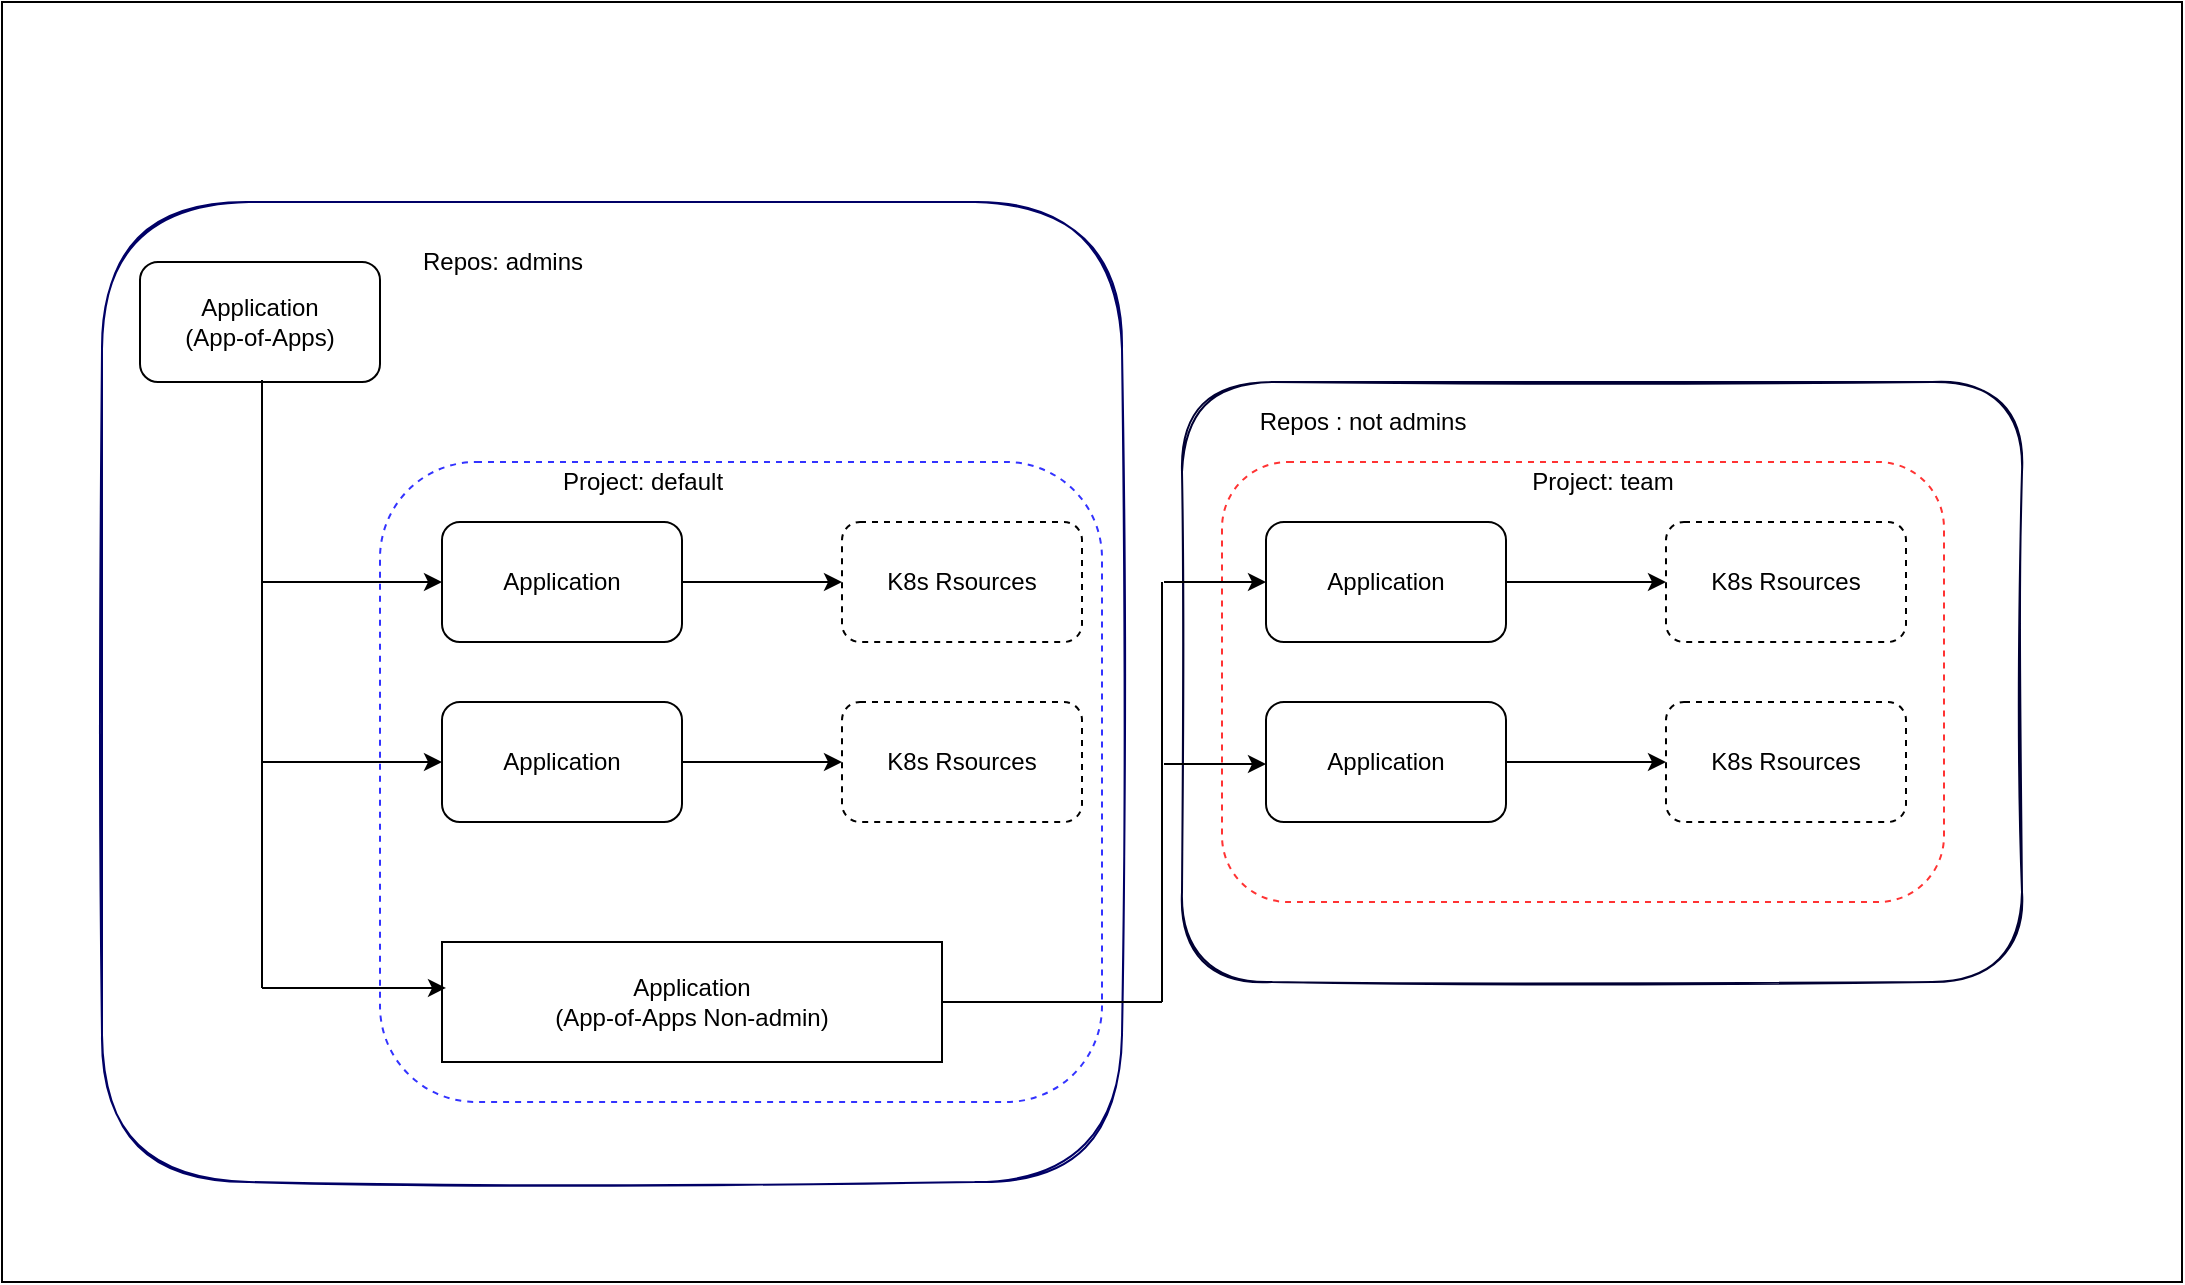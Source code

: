 <mxfile>
    <diagram id="-IIofgYd6Ng-EtnS4YGi" name="Page-1">
        <mxGraphModel dx="1296" dy="830" grid="1" gridSize="10" guides="1" tooltips="1" connect="1" arrows="1" fold="1" page="1" pageScale="1" pageWidth="850" pageHeight="1100" math="0" shadow="0">
            <root>
                <mxCell id="0"/>
                <mxCell id="1" parent="0"/>
                <mxCell id="105" value="" style="rounded=0;whiteSpace=wrap;html=1;" vertex="1" parent="1">
                    <mxGeometry x="140" y="80" width="1090" height="640" as="geometry"/>
                </mxCell>
                <mxCell id="101" value="" style="rounded=1;whiteSpace=wrap;html=1;strokeColor=#000033;glass=0;sketch=1;" parent="1" vertex="1">
                    <mxGeometry x="730" y="270" width="420" height="300" as="geometry"/>
                </mxCell>
                <mxCell id="100" value="" style="rounded=1;whiteSpace=wrap;html=1;strokeColor=#000066;sketch=1;shadow=0;" parent="1" vertex="1">
                    <mxGeometry x="190" y="180" width="510" height="490" as="geometry"/>
                </mxCell>
                <mxCell id="93" value="" style="rounded=1;whiteSpace=wrap;html=1;dashed=1;strokeColor=#FF3333;" parent="1" vertex="1">
                    <mxGeometry x="750" y="310" width="361" height="220" as="geometry"/>
                </mxCell>
                <mxCell id="85" value="" style="rounded=1;whiteSpace=wrap;html=1;dashed=1;strokeColor=#3333FF;" parent="1" vertex="1">
                    <mxGeometry x="329" y="310" width="361" height="320" as="geometry"/>
                </mxCell>
                <mxCell id="75" value="" style="edgeStyle=orthogonalEdgeStyle;rounded=0;orthogonalLoop=1;jettySize=auto;html=1;" parent="1" source="70" target="74" edge="1">
                    <mxGeometry relative="1" as="geometry"/>
                </mxCell>
                <mxCell id="70" value="Application" style="rounded=1;whiteSpace=wrap;html=1;" parent="1" vertex="1">
                    <mxGeometry x="360" y="340" width="120" height="60" as="geometry"/>
                </mxCell>
                <mxCell id="71" value="Application&lt;br&gt;(App-of-Apps)" style="rounded=1;whiteSpace=wrap;html=1;" parent="1" vertex="1">
                    <mxGeometry x="209" y="210" width="120" height="60" as="geometry"/>
                </mxCell>
                <mxCell id="72" value="" style="endArrow=none;html=1;entryX=0.575;entryY=1.033;entryDx=0;entryDy=0;entryPerimeter=0;" parent="1" edge="1">
                    <mxGeometry width="50" height="50" relative="1" as="geometry">
                        <mxPoint x="270" y="573" as="sourcePoint"/>
                        <mxPoint x="270" y="269" as="targetPoint"/>
                    </mxGeometry>
                </mxCell>
                <mxCell id="74" value="K8s Rsources" style="whiteSpace=wrap;html=1;rounded=1;dashed=1;" parent="1" vertex="1">
                    <mxGeometry x="560" y="340" width="120" height="60" as="geometry"/>
                </mxCell>
                <mxCell id="76" value="" style="endArrow=classic;html=1;entryX=0;entryY=0.5;entryDx=0;entryDy=0;" parent="1" target="70" edge="1">
                    <mxGeometry width="50" height="50" relative="1" as="geometry">
                        <mxPoint x="270" y="370" as="sourcePoint"/>
                        <mxPoint x="450" y="360" as="targetPoint"/>
                    </mxGeometry>
                </mxCell>
                <mxCell id="77" value="" style="edgeStyle=orthogonalEdgeStyle;rounded=0;orthogonalLoop=1;jettySize=auto;html=1;" parent="1" source="78" target="79" edge="1">
                    <mxGeometry relative="1" as="geometry"/>
                </mxCell>
                <mxCell id="78" value="Application" style="rounded=1;whiteSpace=wrap;html=1;" parent="1" vertex="1">
                    <mxGeometry x="360" y="430" width="120" height="60" as="geometry"/>
                </mxCell>
                <mxCell id="79" value="&lt;span&gt;K8s Rsources&lt;/span&gt;" style="whiteSpace=wrap;html=1;rounded=1;dashed=1;" parent="1" vertex="1">
                    <mxGeometry x="560" y="430" width="120" height="60" as="geometry"/>
                </mxCell>
                <mxCell id="80" value="" style="endArrow=classic;html=1;entryX=0;entryY=0.5;entryDx=0;entryDy=0;" parent="1" target="78" edge="1">
                    <mxGeometry width="50" height="50" relative="1" as="geometry">
                        <mxPoint x="270" y="460" as="sourcePoint"/>
                        <mxPoint x="450" y="560" as="targetPoint"/>
                    </mxGeometry>
                </mxCell>
                <mxCell id="81" value="Application&lt;br&gt;(App-of-Apps Non-admin)" style="rounded=0;whiteSpace=wrap;html=1;" parent="1" vertex="1">
                    <mxGeometry x="360" y="550" width="250" height="60" as="geometry"/>
                </mxCell>
                <mxCell id="82" value="" style="endArrow=classic;html=1;entryX=0.008;entryY=0.383;entryDx=0;entryDy=0;entryPerimeter=0;" parent="1" target="81" edge="1">
                    <mxGeometry width="50" height="50" relative="1" as="geometry">
                        <mxPoint x="270" y="573" as="sourcePoint"/>
                        <mxPoint x="350" y="570" as="targetPoint"/>
                    </mxGeometry>
                </mxCell>
                <mxCell id="87" value="" style="edgeStyle=orthogonalEdgeStyle;rounded=0;orthogonalLoop=1;jettySize=auto;html=1;" parent="1" source="88" target="89" edge="1">
                    <mxGeometry relative="1" as="geometry"/>
                </mxCell>
                <mxCell id="88" value="Application" style="rounded=1;whiteSpace=wrap;html=1;" parent="1" vertex="1">
                    <mxGeometry x="772" y="340" width="120" height="60" as="geometry"/>
                </mxCell>
                <mxCell id="89" value="K8s Rsources" style="whiteSpace=wrap;html=1;rounded=1;dashed=1;" parent="1" vertex="1">
                    <mxGeometry x="972" y="340" width="120" height="60" as="geometry"/>
                </mxCell>
                <mxCell id="90" value="" style="edgeStyle=orthogonalEdgeStyle;rounded=0;orthogonalLoop=1;jettySize=auto;html=1;" parent="1" source="91" target="92" edge="1">
                    <mxGeometry relative="1" as="geometry"/>
                </mxCell>
                <mxCell id="91" value="Application" style="rounded=1;whiteSpace=wrap;html=1;" parent="1" vertex="1">
                    <mxGeometry x="772" y="430" width="120" height="60" as="geometry"/>
                </mxCell>
                <mxCell id="92" value="K8s Rsources" style="whiteSpace=wrap;html=1;rounded=1;dashed=1;" parent="1" vertex="1">
                    <mxGeometry x="972" y="430" width="120" height="60" as="geometry"/>
                </mxCell>
                <mxCell id="94" value="" style="endArrow=none;html=1;" parent="1" edge="1">
                    <mxGeometry width="50" height="50" relative="1" as="geometry">
                        <mxPoint x="610" y="580" as="sourcePoint"/>
                        <mxPoint x="720" y="580" as="targetPoint"/>
                    </mxGeometry>
                </mxCell>
                <mxCell id="95" value="" style="endArrow=none;html=1;" parent="1" edge="1">
                    <mxGeometry width="50" height="50" relative="1" as="geometry">
                        <mxPoint x="720" y="370" as="sourcePoint"/>
                        <mxPoint x="720" y="580" as="targetPoint"/>
                    </mxGeometry>
                </mxCell>
                <mxCell id="96" value="" style="endArrow=classic;html=1;endSize=6;" parent="1" edge="1">
                    <mxGeometry width="50" height="50" relative="1" as="geometry">
                        <mxPoint x="721" y="370" as="sourcePoint"/>
                        <mxPoint x="772" y="370" as="targetPoint"/>
                    </mxGeometry>
                </mxCell>
                <mxCell id="97" value="" style="endArrow=classic;html=1;endSize=6;" parent="1" edge="1">
                    <mxGeometry width="50" height="50" relative="1" as="geometry">
                        <mxPoint x="721" y="461" as="sourcePoint"/>
                        <mxPoint x="772" y="461" as="targetPoint"/>
                    </mxGeometry>
                </mxCell>
                <mxCell id="98" value="Project: team" style="text;html=1;align=center;verticalAlign=middle;resizable=0;points=[];autosize=1;" parent="1" vertex="1">
                    <mxGeometry x="895" y="310" width="90" height="20" as="geometry"/>
                </mxCell>
                <mxCell id="99" value="Project: default" style="text;html=1;align=center;verticalAlign=middle;resizable=0;points=[];autosize=1;" parent="1" vertex="1">
                    <mxGeometry x="410" y="310" width="100" height="20" as="geometry"/>
                </mxCell>
                <mxCell id="102" value="Repos : not admins" style="text;html=1;align=center;verticalAlign=middle;resizable=0;points=[];autosize=1;" parent="1" vertex="1">
                    <mxGeometry x="760" y="280" width="120" height="20" as="geometry"/>
                </mxCell>
                <mxCell id="103" value="Repos: admins" style="text;html=1;align=center;verticalAlign=middle;resizable=0;points=[];autosize=1;" parent="1" vertex="1">
                    <mxGeometry x="340" y="200" width="100" height="20" as="geometry"/>
                </mxCell>
            </root>
        </mxGraphModel>
    </diagram>
</mxfile>